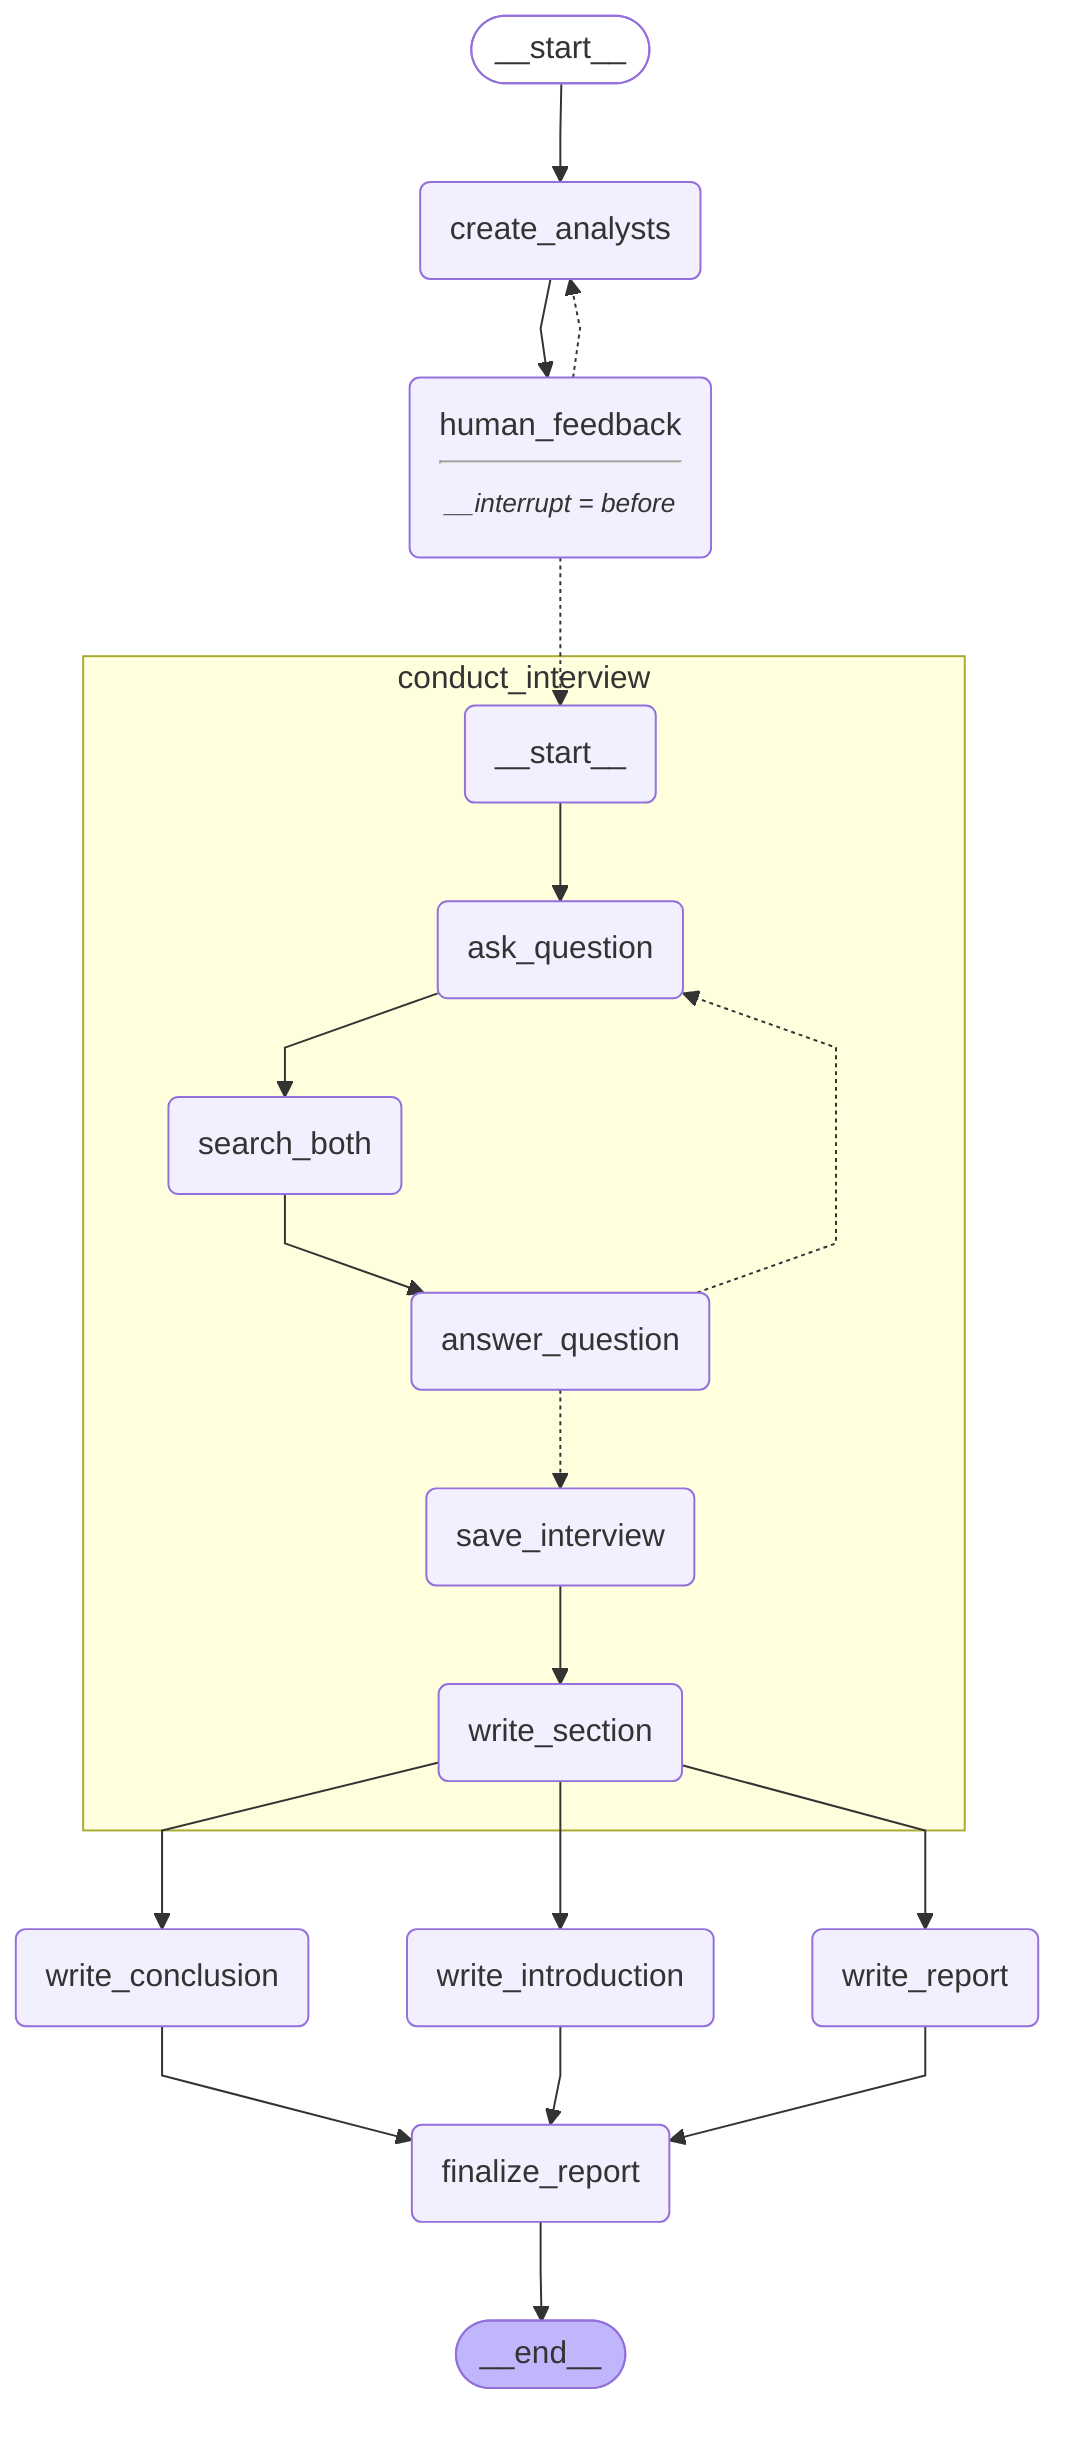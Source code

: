 ---
config:
  flowchart:
    curve: linear
---
graph TD;
	__start__([<p>__start__</p>]):::first
	create_analysts(create_analysts)
	human_feedback(human_feedback<hr/><small><em>__interrupt = before</em></small>)
	write_report(write_report)
	write_introduction(write_introduction)
	write_conclusion(write_conclusion)
	finalize_report(finalize_report)
	__end__([<p>__end__</p>]):::last
	__start__ --> create_analysts;
	conduct_interview_write_section --> write_conclusion;
	conduct_interview_write_section --> write_introduction;
	conduct_interview_write_section --> write_report;
	create_analysts --> human_feedback;
	human_feedback -.-> conduct_interview___start__;
	human_feedback -.-> create_analysts;
	write_conclusion --> finalize_report;
	write_introduction --> finalize_report;
	write_report --> finalize_report;
	finalize_report --> __end__;
	subgraph conduct_interview
	conduct_interview___start__(<p>__start__</p>)
	conduct_interview_ask_question(ask_question)
	conduct_interview_search_both(search_both)
	conduct_interview_answer_question(answer_question)
	conduct_interview_save_interview(save_interview)
	conduct_interview_write_section(write_section)
	conduct_interview___start__ --> conduct_interview_ask_question;
	conduct_interview_answer_question -.-> conduct_interview_ask_question;
	conduct_interview_answer_question -.-> conduct_interview_save_interview;
	conduct_interview_ask_question --> conduct_interview_search_both;
	conduct_interview_save_interview --> conduct_interview_write_section;
	conduct_interview_search_both --> conduct_interview_answer_question;
	end
	classDef default fill:#f2f0ff,line-height:1.2
	classDef first fill-opacity:0
	classDef last fill:#bfb6fc